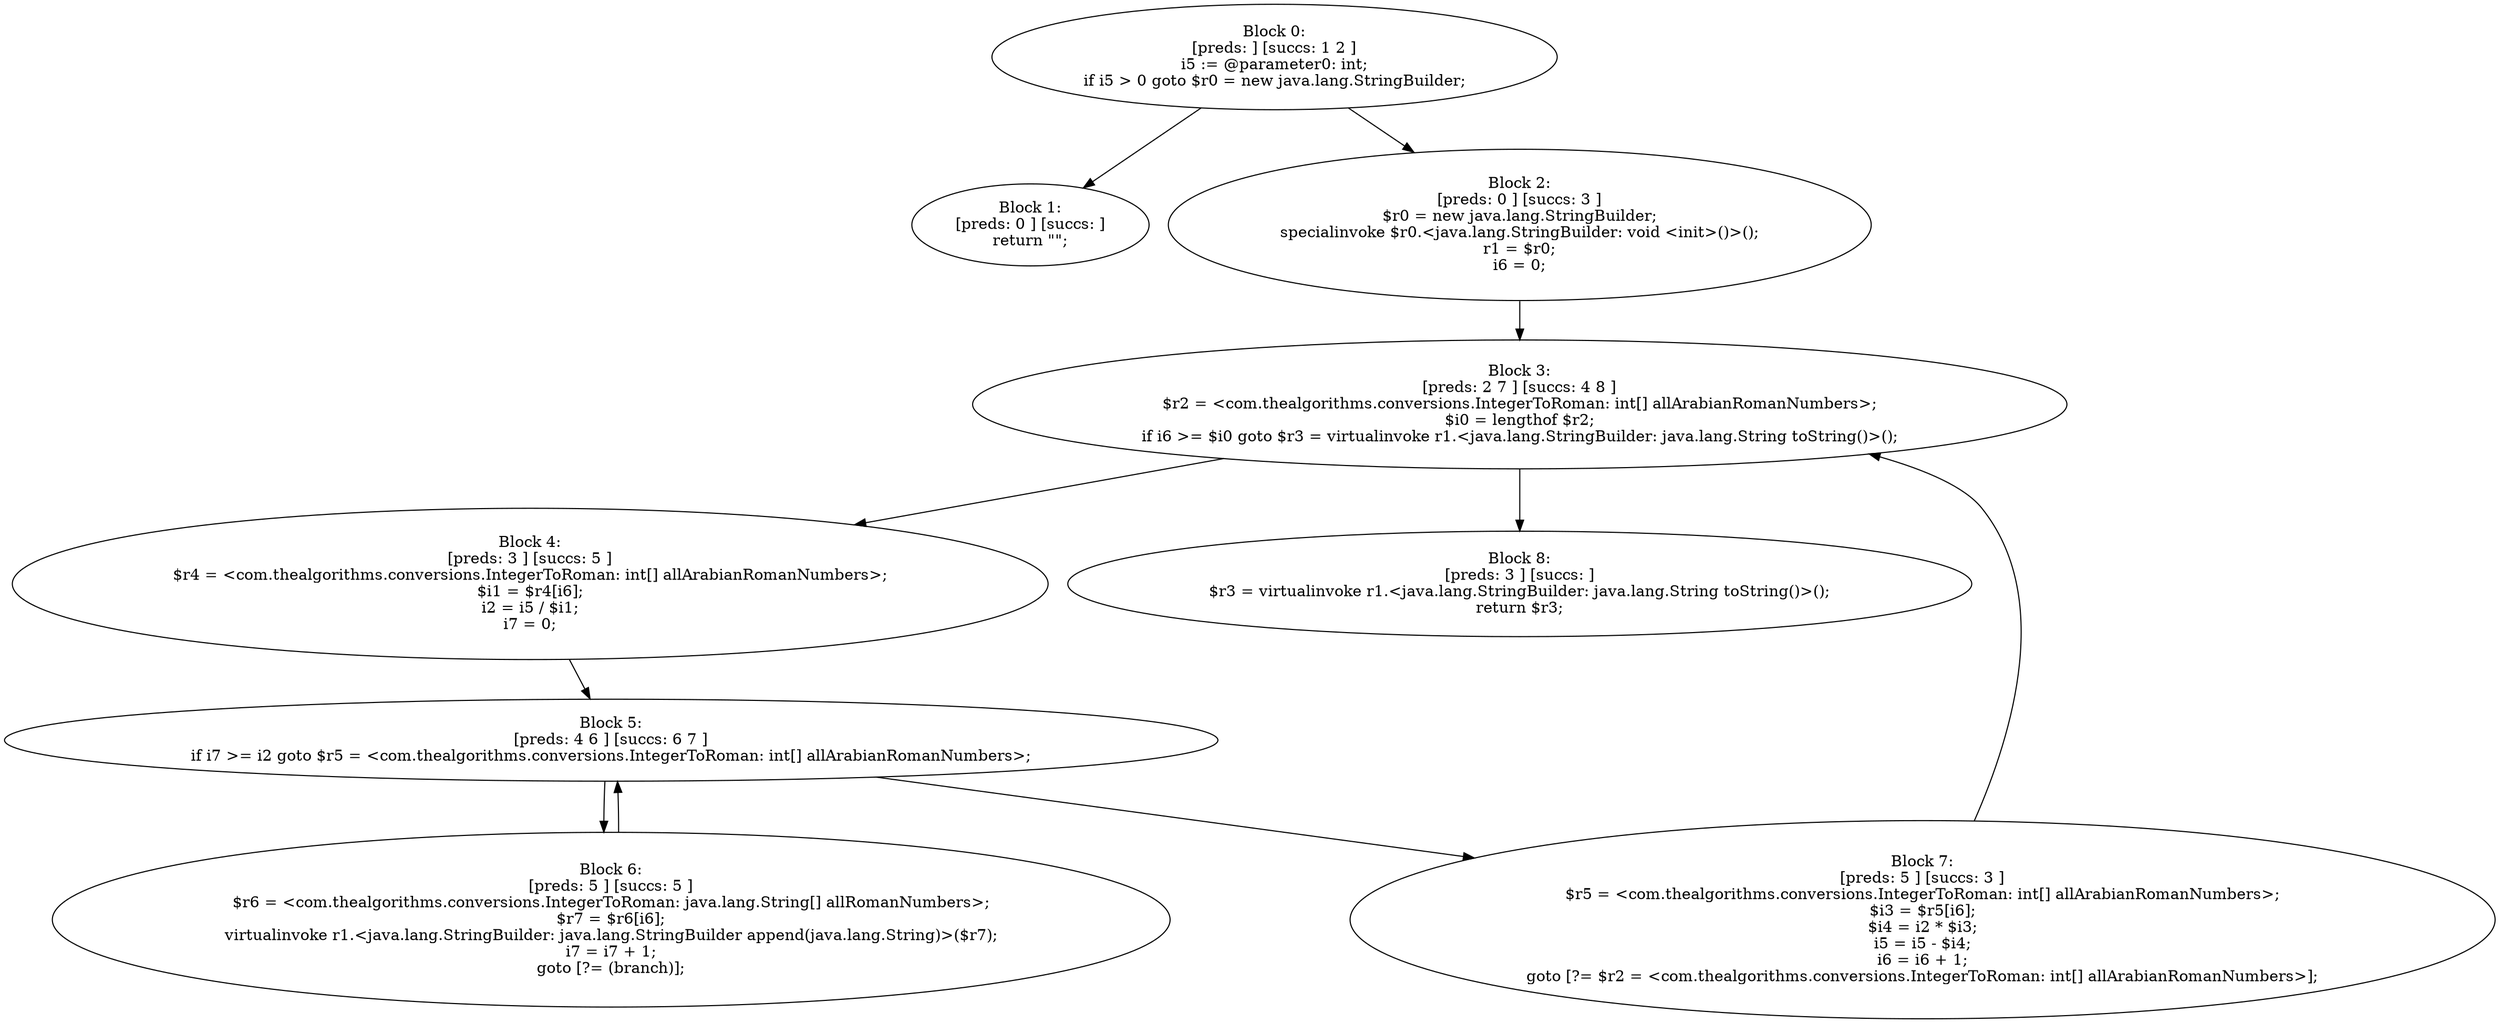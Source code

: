 digraph "unitGraph" {
    "Block 0:
[preds: ] [succs: 1 2 ]
i5 := @parameter0: int;
if i5 > 0 goto $r0 = new java.lang.StringBuilder;
"
    "Block 1:
[preds: 0 ] [succs: ]
return \"\";
"
    "Block 2:
[preds: 0 ] [succs: 3 ]
$r0 = new java.lang.StringBuilder;
specialinvoke $r0.<java.lang.StringBuilder: void <init>()>();
r1 = $r0;
i6 = 0;
"
    "Block 3:
[preds: 2 7 ] [succs: 4 8 ]
$r2 = <com.thealgorithms.conversions.IntegerToRoman: int[] allArabianRomanNumbers>;
$i0 = lengthof $r2;
if i6 >= $i0 goto $r3 = virtualinvoke r1.<java.lang.StringBuilder: java.lang.String toString()>();
"
    "Block 4:
[preds: 3 ] [succs: 5 ]
$r4 = <com.thealgorithms.conversions.IntegerToRoman: int[] allArabianRomanNumbers>;
$i1 = $r4[i6];
i2 = i5 / $i1;
i7 = 0;
"
    "Block 5:
[preds: 4 6 ] [succs: 6 7 ]
if i7 >= i2 goto $r5 = <com.thealgorithms.conversions.IntegerToRoman: int[] allArabianRomanNumbers>;
"
    "Block 6:
[preds: 5 ] [succs: 5 ]
$r6 = <com.thealgorithms.conversions.IntegerToRoman: java.lang.String[] allRomanNumbers>;
$r7 = $r6[i6];
virtualinvoke r1.<java.lang.StringBuilder: java.lang.StringBuilder append(java.lang.String)>($r7);
i7 = i7 + 1;
goto [?= (branch)];
"
    "Block 7:
[preds: 5 ] [succs: 3 ]
$r5 = <com.thealgorithms.conversions.IntegerToRoman: int[] allArabianRomanNumbers>;
$i3 = $r5[i6];
$i4 = i2 * $i3;
i5 = i5 - $i4;
i6 = i6 + 1;
goto [?= $r2 = <com.thealgorithms.conversions.IntegerToRoman: int[] allArabianRomanNumbers>];
"
    "Block 8:
[preds: 3 ] [succs: ]
$r3 = virtualinvoke r1.<java.lang.StringBuilder: java.lang.String toString()>();
return $r3;
"
    "Block 0:
[preds: ] [succs: 1 2 ]
i5 := @parameter0: int;
if i5 > 0 goto $r0 = new java.lang.StringBuilder;
"->"Block 1:
[preds: 0 ] [succs: ]
return \"\";
";
    "Block 0:
[preds: ] [succs: 1 2 ]
i5 := @parameter0: int;
if i5 > 0 goto $r0 = new java.lang.StringBuilder;
"->"Block 2:
[preds: 0 ] [succs: 3 ]
$r0 = new java.lang.StringBuilder;
specialinvoke $r0.<java.lang.StringBuilder: void <init>()>();
r1 = $r0;
i6 = 0;
";
    "Block 2:
[preds: 0 ] [succs: 3 ]
$r0 = new java.lang.StringBuilder;
specialinvoke $r0.<java.lang.StringBuilder: void <init>()>();
r1 = $r0;
i6 = 0;
"->"Block 3:
[preds: 2 7 ] [succs: 4 8 ]
$r2 = <com.thealgorithms.conversions.IntegerToRoman: int[] allArabianRomanNumbers>;
$i0 = lengthof $r2;
if i6 >= $i0 goto $r3 = virtualinvoke r1.<java.lang.StringBuilder: java.lang.String toString()>();
";
    "Block 3:
[preds: 2 7 ] [succs: 4 8 ]
$r2 = <com.thealgorithms.conversions.IntegerToRoman: int[] allArabianRomanNumbers>;
$i0 = lengthof $r2;
if i6 >= $i0 goto $r3 = virtualinvoke r1.<java.lang.StringBuilder: java.lang.String toString()>();
"->"Block 4:
[preds: 3 ] [succs: 5 ]
$r4 = <com.thealgorithms.conversions.IntegerToRoman: int[] allArabianRomanNumbers>;
$i1 = $r4[i6];
i2 = i5 / $i1;
i7 = 0;
";
    "Block 3:
[preds: 2 7 ] [succs: 4 8 ]
$r2 = <com.thealgorithms.conversions.IntegerToRoman: int[] allArabianRomanNumbers>;
$i0 = lengthof $r2;
if i6 >= $i0 goto $r3 = virtualinvoke r1.<java.lang.StringBuilder: java.lang.String toString()>();
"->"Block 8:
[preds: 3 ] [succs: ]
$r3 = virtualinvoke r1.<java.lang.StringBuilder: java.lang.String toString()>();
return $r3;
";
    "Block 4:
[preds: 3 ] [succs: 5 ]
$r4 = <com.thealgorithms.conversions.IntegerToRoman: int[] allArabianRomanNumbers>;
$i1 = $r4[i6];
i2 = i5 / $i1;
i7 = 0;
"->"Block 5:
[preds: 4 6 ] [succs: 6 7 ]
if i7 >= i2 goto $r5 = <com.thealgorithms.conversions.IntegerToRoman: int[] allArabianRomanNumbers>;
";
    "Block 5:
[preds: 4 6 ] [succs: 6 7 ]
if i7 >= i2 goto $r5 = <com.thealgorithms.conversions.IntegerToRoman: int[] allArabianRomanNumbers>;
"->"Block 6:
[preds: 5 ] [succs: 5 ]
$r6 = <com.thealgorithms.conversions.IntegerToRoman: java.lang.String[] allRomanNumbers>;
$r7 = $r6[i6];
virtualinvoke r1.<java.lang.StringBuilder: java.lang.StringBuilder append(java.lang.String)>($r7);
i7 = i7 + 1;
goto [?= (branch)];
";
    "Block 5:
[preds: 4 6 ] [succs: 6 7 ]
if i7 >= i2 goto $r5 = <com.thealgorithms.conversions.IntegerToRoman: int[] allArabianRomanNumbers>;
"->"Block 7:
[preds: 5 ] [succs: 3 ]
$r5 = <com.thealgorithms.conversions.IntegerToRoman: int[] allArabianRomanNumbers>;
$i3 = $r5[i6];
$i4 = i2 * $i3;
i5 = i5 - $i4;
i6 = i6 + 1;
goto [?= $r2 = <com.thealgorithms.conversions.IntegerToRoman: int[] allArabianRomanNumbers>];
";
    "Block 6:
[preds: 5 ] [succs: 5 ]
$r6 = <com.thealgorithms.conversions.IntegerToRoman: java.lang.String[] allRomanNumbers>;
$r7 = $r6[i6];
virtualinvoke r1.<java.lang.StringBuilder: java.lang.StringBuilder append(java.lang.String)>($r7);
i7 = i7 + 1;
goto [?= (branch)];
"->"Block 5:
[preds: 4 6 ] [succs: 6 7 ]
if i7 >= i2 goto $r5 = <com.thealgorithms.conversions.IntegerToRoman: int[] allArabianRomanNumbers>;
";
    "Block 7:
[preds: 5 ] [succs: 3 ]
$r5 = <com.thealgorithms.conversions.IntegerToRoman: int[] allArabianRomanNumbers>;
$i3 = $r5[i6];
$i4 = i2 * $i3;
i5 = i5 - $i4;
i6 = i6 + 1;
goto [?= $r2 = <com.thealgorithms.conversions.IntegerToRoman: int[] allArabianRomanNumbers>];
"->"Block 3:
[preds: 2 7 ] [succs: 4 8 ]
$r2 = <com.thealgorithms.conversions.IntegerToRoman: int[] allArabianRomanNumbers>;
$i0 = lengthof $r2;
if i6 >= $i0 goto $r3 = virtualinvoke r1.<java.lang.StringBuilder: java.lang.String toString()>();
";
}
